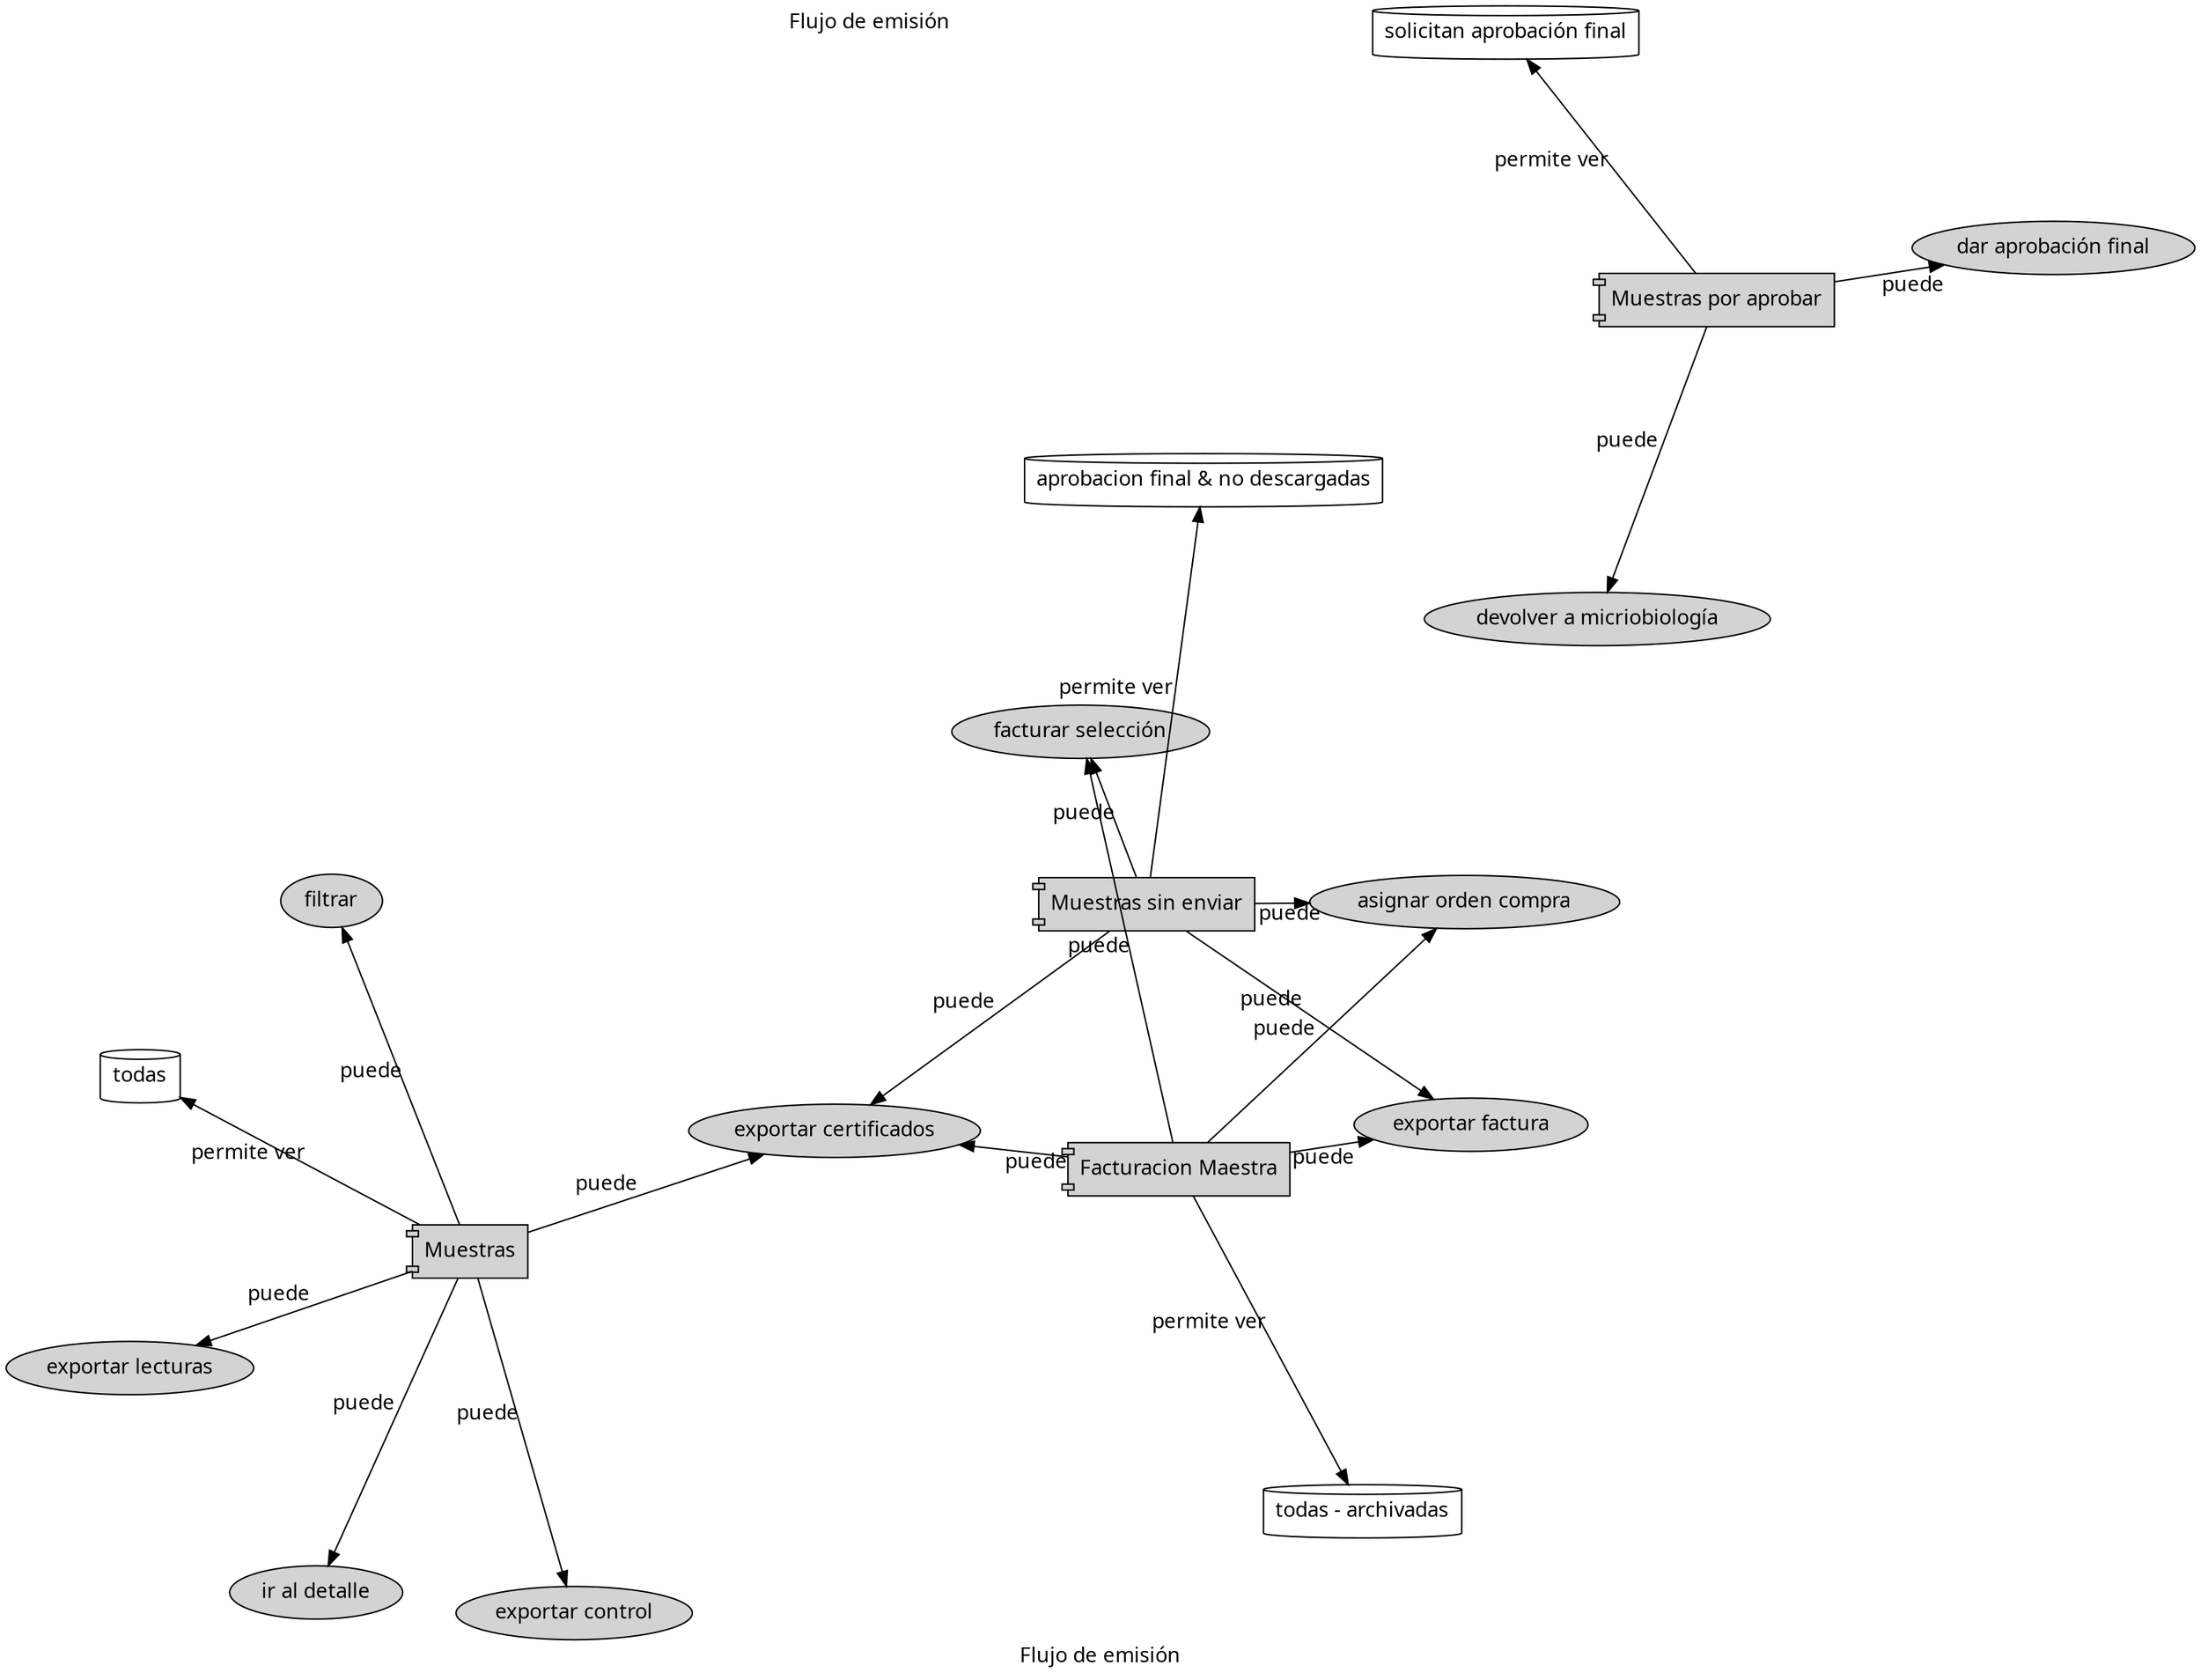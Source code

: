 digraph G {
graph [fontname = "Handlee"];
node [fontname = "Handlee"];
edge [fontname = "Handlee", len=3, label="puede"];
layout=neato

bgcolor=white;
label="Flujo de emisión"

subgraph cluster_vistas {
style=filled;
color=invis;


node [style=filled, bgcolor=white, shape=component;]
maestra  [label="Muestras"]
por_aprobar [label="Muestras por aprobar"]
sin_enviar [label="Muestras sin enviar"]
facturacion [label="Facturacion Maestra"]
}

subgraph cluster_acciones {
style=filled;
color=invis;

node [style=filled, bgcolor=white]
aprobar_muestra [label="dar aprobación final"]
devolver_muestra [label="devolver a micriobiología"]
facturar_seleccion [label="facturar selección"]
orden_compra_seleccion [label="asignar orden compra"]
filtrar [label="filtrar"]
exportar_certificados [label="exportar certificados"]
exportar_control [label="exportar control"]
exportar_lecturas [label="exportar lecturas"]
exportar_factura [label="exportar factura"]
detalle_muestra [label="ir al detalle"]

}

subgraph cluster_db {
node [shape=cylinder]
color=invis;
todas
todas_sin_archivadas [label="todas - archivadas"]
db_sin_enviar [label="aprobacion final & no descargadas"]
db_por_aprobar [label="solicitan aprobación final"]
}

maestra -> todas [label="permite ver"]
maestra -> exportar_control 
maestra -> exportar_lecturas
maestra -> exportar_certificados 
maestra -> filtrar 
maestra -> detalle_muestra

por_aprobar -> aprobar_muestra
por_aprobar -> devolver_muestra
por_aprobar -> db_por_aprobar [label="permite ver "]

sin_enviar -> db_sin_enviar [label="permite ver"]
sin_enviar -> exportar_factura
sin_enviar -> facturar_seleccion
sin_enviar -> orden_compra_seleccion
sin_enviar -> exportar_certificados

facturacion -> todas_sin_archivadas [label="permite ver"]
facturacion -> exportar_factura
facturacion -> facturar_seleccion
facturacion -> orden_compra_seleccion
facturacion -> exportar_certificados


}
